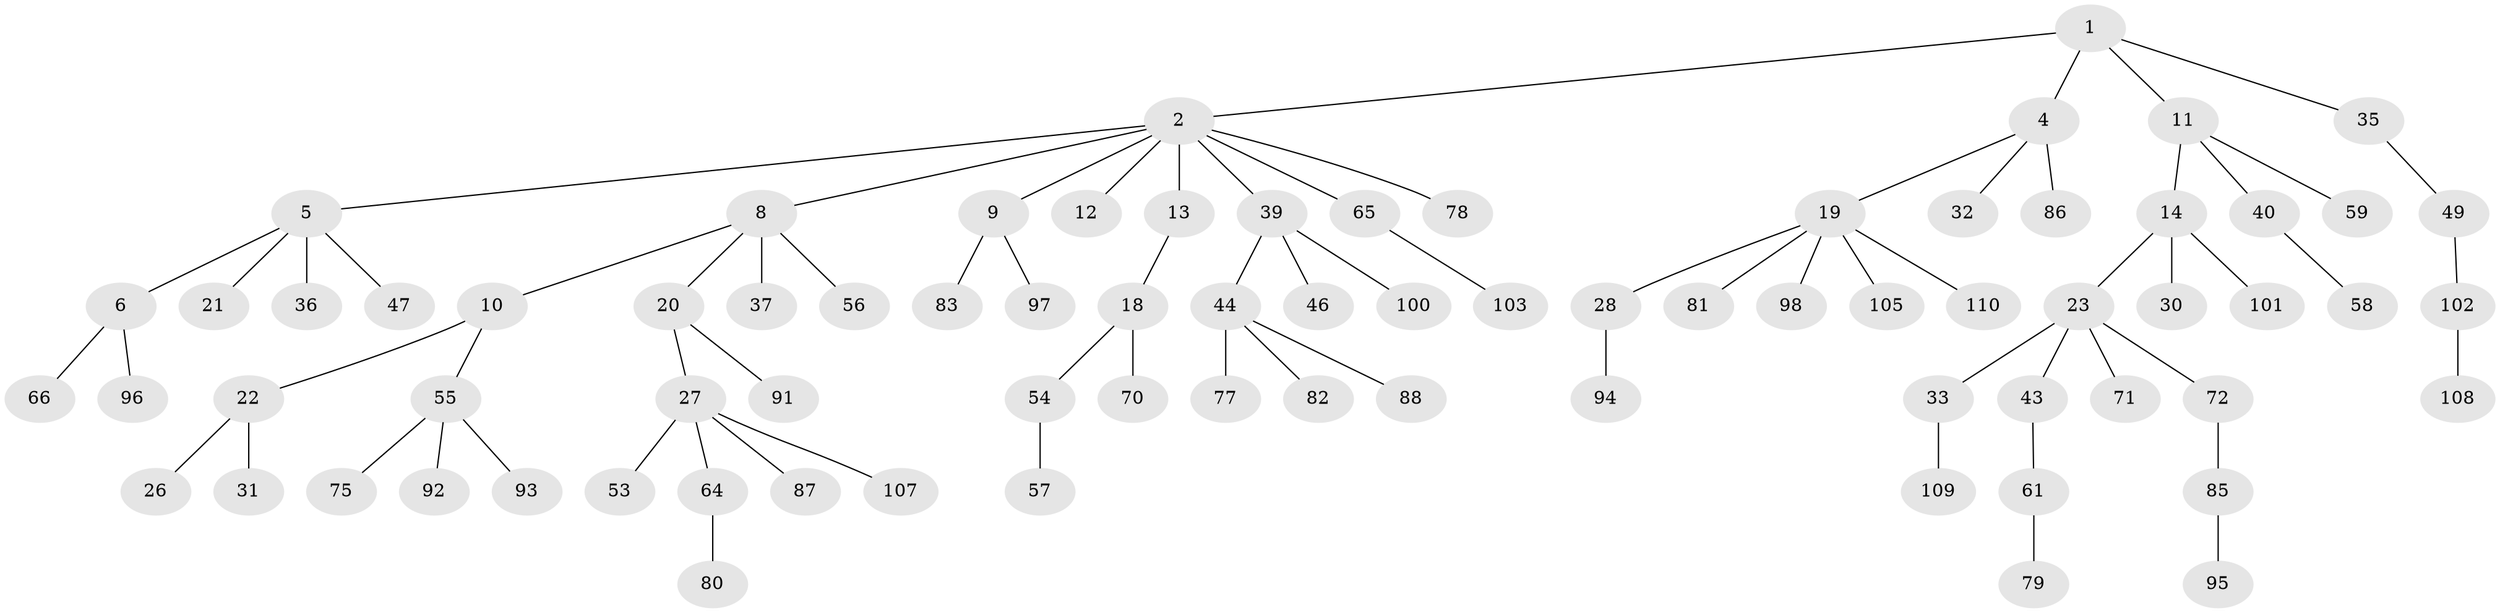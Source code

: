 // original degree distribution, {5: 0.04504504504504504, 7: 0.009009009009009009, 4: 0.07207207207207207, 3: 0.11711711711711711, 2: 0.25225225225225223, 1: 0.4954954954954955, 6: 0.009009009009009009}
// Generated by graph-tools (version 1.1) at 2025/42/03/06/25 10:42:02]
// undirected, 78 vertices, 77 edges
graph export_dot {
graph [start="1"]
  node [color=gray90,style=filled];
  1 [super="+42"];
  2 [super="+3"];
  4 [super="+29"];
  5 [super="+7"];
  6 [super="+41"];
  8 [super="+38"];
  9 [super="+24"];
  10 [super="+15"];
  11 [super="+17"];
  12 [super="+84"];
  13;
  14 [super="+16"];
  18 [super="+69"];
  19 [super="+25"];
  20 [super="+104"];
  21;
  22 [super="+45"];
  23 [super="+34"];
  26 [super="+50"];
  27 [super="+51"];
  28 [super="+60"];
  30;
  31;
  32;
  33 [super="+62"];
  35 [super="+68"];
  36;
  37;
  39 [super="+63"];
  40 [super="+48"];
  43;
  44 [super="+67"];
  46;
  47;
  49 [super="+52"];
  53;
  54;
  55 [super="+76"];
  56 [super="+73"];
  57;
  58;
  59;
  61;
  64 [super="+74"];
  65 [super="+111"];
  66;
  70;
  71;
  72 [super="+106"];
  75;
  77;
  78;
  79 [super="+89"];
  80;
  81;
  82 [super="+90"];
  83;
  85;
  86;
  87;
  88;
  91 [super="+99"];
  92;
  93;
  94;
  95;
  96;
  97;
  98;
  100;
  101;
  102;
  103;
  105;
  107;
  108;
  109;
  110;
  1 -- 2;
  1 -- 4;
  1 -- 11;
  1 -- 35;
  2 -- 8;
  2 -- 9;
  2 -- 13;
  2 -- 65;
  2 -- 78;
  2 -- 12;
  2 -- 5;
  2 -- 39;
  4 -- 19;
  4 -- 32;
  4 -- 86;
  5 -- 6;
  5 -- 36;
  5 -- 47;
  5 -- 21;
  6 -- 96;
  6 -- 66;
  8 -- 10;
  8 -- 20;
  8 -- 37;
  8 -- 56;
  9 -- 97;
  9 -- 83;
  10 -- 22;
  10 -- 55;
  11 -- 14;
  11 -- 40;
  11 -- 59;
  13 -- 18;
  14 -- 23;
  14 -- 101;
  14 -- 30;
  18 -- 54;
  18 -- 70;
  19 -- 81;
  19 -- 98;
  19 -- 105;
  19 -- 110;
  19 -- 28;
  20 -- 27;
  20 -- 91;
  22 -- 26;
  22 -- 31;
  23 -- 33;
  23 -- 71;
  23 -- 72;
  23 -- 43;
  27 -- 53;
  27 -- 87;
  27 -- 64;
  27 -- 107;
  28 -- 94;
  33 -- 109;
  35 -- 49;
  39 -- 44;
  39 -- 46;
  39 -- 100;
  40 -- 58;
  43 -- 61;
  44 -- 82;
  44 -- 88;
  44 -- 77;
  49 -- 102;
  54 -- 57;
  55 -- 75;
  55 -- 92;
  55 -- 93;
  61 -- 79;
  64 -- 80;
  65 -- 103;
  72 -- 85;
  85 -- 95;
  102 -- 108;
}
